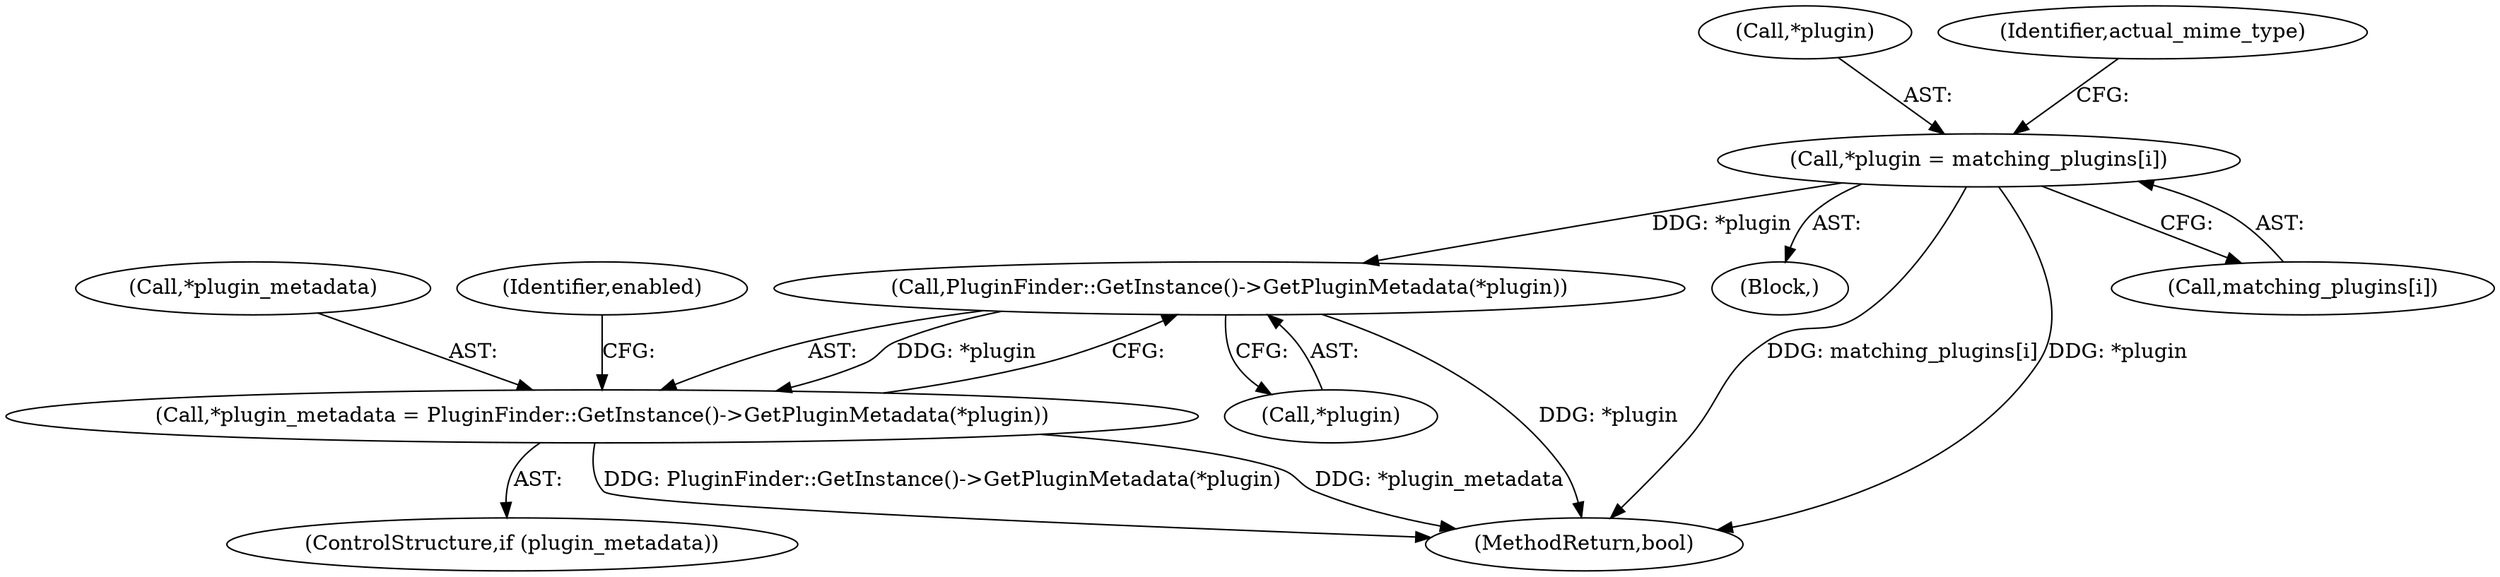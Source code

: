 digraph "0_Chrome_ac8bd041b81e46e4e4fcd5021aaa5499703952e6_0@array" {
"1000187" [label="(Call,*plugin = matching_plugins[i])"];
"1000204" [label="(Call,PluginFinder::GetInstance()->GetPluginMetadata(*plugin))"];
"1000201" [label="(Call,*plugin_metadata = PluginFinder::GetInstance()->GetPluginMetadata(*plugin))"];
"1000204" [label="(Call,PluginFinder::GetInstance()->GetPluginMetadata(*plugin))"];
"1000205" [label="(Call,*plugin)"];
"1000202" [label="(Call,*plugin_metadata)"];
"1000188" [label="(Call,*plugin)"];
"1000208" [label="(Identifier,enabled)"];
"1000109" [label="(Block,)"];
"1000187" [label="(Call,*plugin = matching_plugins[i])"];
"1000199" [label="(ControlStructure,if (plugin_metadata))"];
"1000195" [label="(Identifier,actual_mime_type)"];
"1000201" [label="(Call,*plugin_metadata = PluginFinder::GetInstance()->GetPluginMetadata(*plugin))"];
"1000209" [label="(MethodReturn,bool)"];
"1000190" [label="(Call,matching_plugins[i])"];
"1000187" -> "1000109"  [label="AST: "];
"1000187" -> "1000190"  [label="CFG: "];
"1000188" -> "1000187"  [label="AST: "];
"1000190" -> "1000187"  [label="AST: "];
"1000195" -> "1000187"  [label="CFG: "];
"1000187" -> "1000209"  [label="DDG: matching_plugins[i]"];
"1000187" -> "1000209"  [label="DDG: *plugin"];
"1000187" -> "1000204"  [label="DDG: *plugin"];
"1000204" -> "1000201"  [label="AST: "];
"1000204" -> "1000205"  [label="CFG: "];
"1000205" -> "1000204"  [label="AST: "];
"1000201" -> "1000204"  [label="CFG: "];
"1000204" -> "1000209"  [label="DDG: *plugin"];
"1000204" -> "1000201"  [label="DDG: *plugin"];
"1000201" -> "1000199"  [label="AST: "];
"1000202" -> "1000201"  [label="AST: "];
"1000208" -> "1000201"  [label="CFG: "];
"1000201" -> "1000209"  [label="DDG: PluginFinder::GetInstance()->GetPluginMetadata(*plugin)"];
"1000201" -> "1000209"  [label="DDG: *plugin_metadata"];
}

